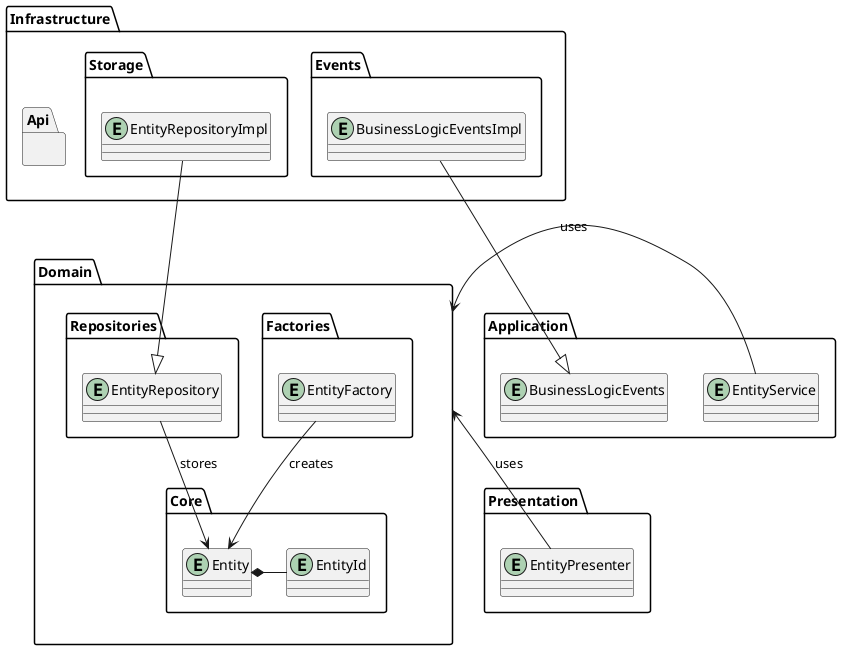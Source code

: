 @startuml

package Domain {

  package Core {
    entity Entity {}

    entity EntityId {}
  }
  package Factories {
    entity EntityFactory
  }

  package Repositories {
    entity EntityRepository
  }
}

package Application {
  entity EntityService
  entity BusinessLogicEvents
}

package Presentation {
  entity EntityPresenter
}

package Infrastructure {
  package Storage {
    entity EntityRepositoryImpl
  }
  package Api {}
  package Events {
    entity BusinessLogicEventsImpl
  }
}

EntityId -left-* Entity
EntityFactory -down-> Entity : creates
EntityRepository -down-> Entity : stores
EntityService -right-> Domain : uses
EntityPresenter -up-> Domain : uses
EntityRepositoryImpl --|> EntityRepository
BusinessLogicEventsImpl --|> BusinessLogicEvents
@enduml
